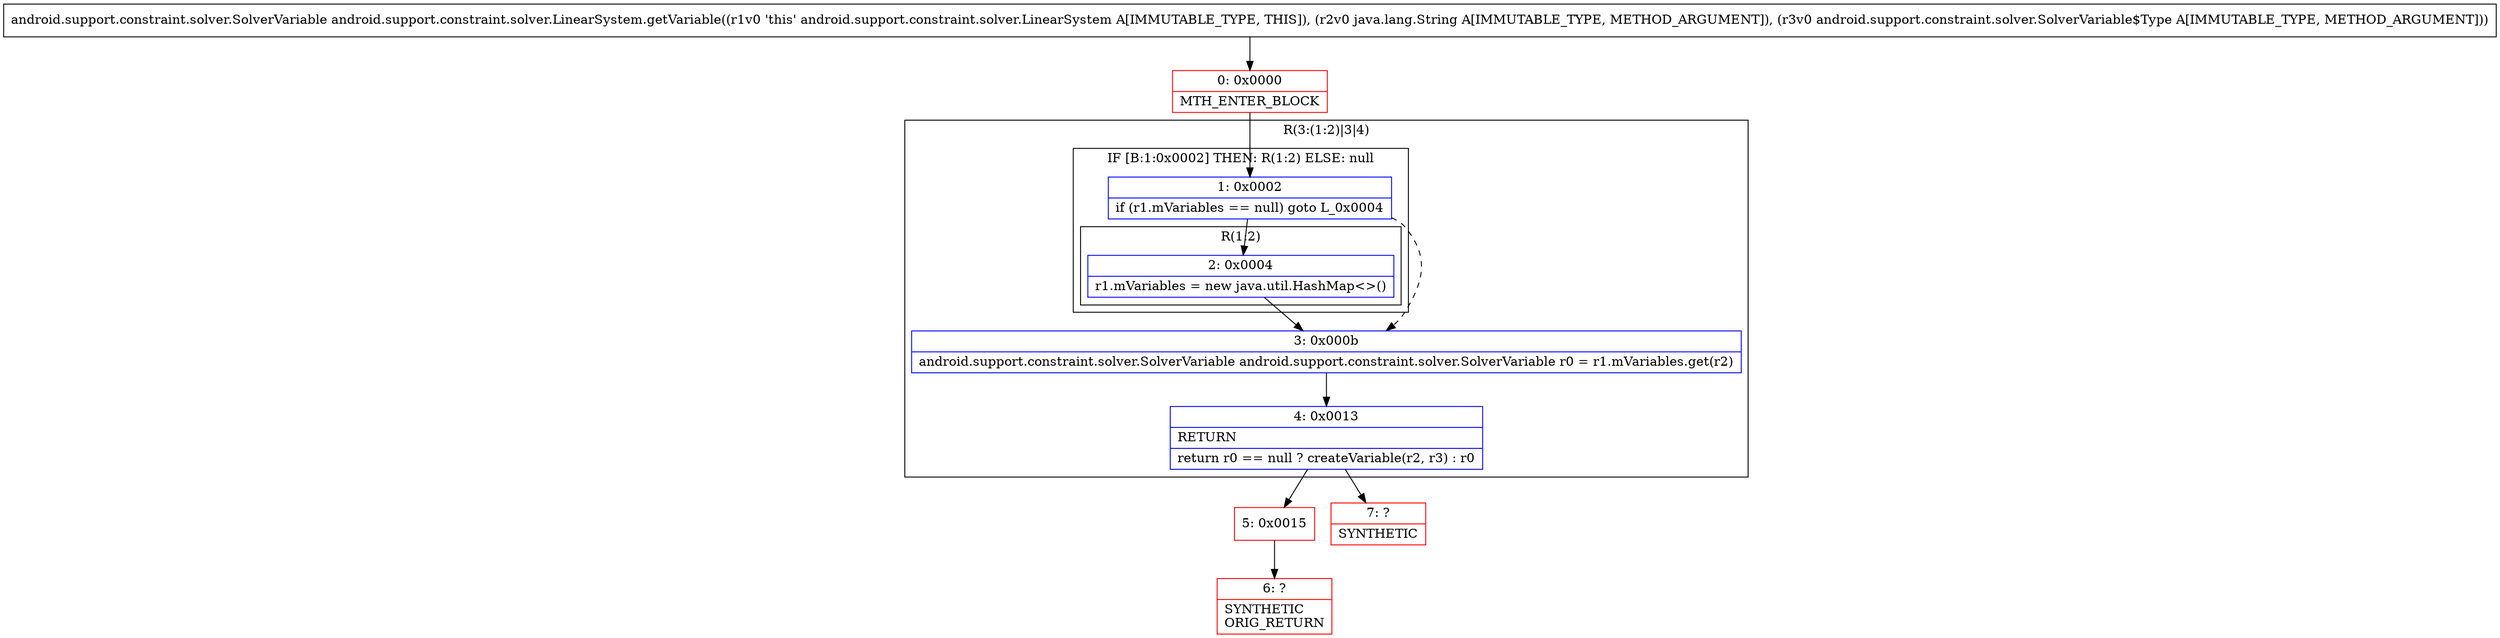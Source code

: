digraph "CFG forandroid.support.constraint.solver.LinearSystem.getVariable(Ljava\/lang\/String;Landroid\/support\/constraint\/solver\/SolverVariable$Type;)Landroid\/support\/constraint\/solver\/SolverVariable;" {
subgraph cluster_Region_503970469 {
label = "R(3:(1:2)|3|4)";
node [shape=record,color=blue];
subgraph cluster_IfRegion_2078803858 {
label = "IF [B:1:0x0002] THEN: R(1:2) ELSE: null";
node [shape=record,color=blue];
Node_1 [shape=record,label="{1\:\ 0x0002|if (r1.mVariables == null) goto L_0x0004\l}"];
subgraph cluster_Region_317536684 {
label = "R(1:2)";
node [shape=record,color=blue];
Node_2 [shape=record,label="{2\:\ 0x0004|r1.mVariables = new java.util.HashMap\<\>()\l}"];
}
}
Node_3 [shape=record,label="{3\:\ 0x000b|android.support.constraint.solver.SolverVariable android.support.constraint.solver.SolverVariable r0 = r1.mVariables.get(r2)\l}"];
Node_4 [shape=record,label="{4\:\ 0x0013|RETURN\l|return r0 == null ? createVariable(r2, r3) : r0\l}"];
}
Node_0 [shape=record,color=red,label="{0\:\ 0x0000|MTH_ENTER_BLOCK\l}"];
Node_5 [shape=record,color=red,label="{5\:\ 0x0015}"];
Node_6 [shape=record,color=red,label="{6\:\ ?|SYNTHETIC\lORIG_RETURN\l}"];
Node_7 [shape=record,color=red,label="{7\:\ ?|SYNTHETIC\l}"];
MethodNode[shape=record,label="{android.support.constraint.solver.SolverVariable android.support.constraint.solver.LinearSystem.getVariable((r1v0 'this' android.support.constraint.solver.LinearSystem A[IMMUTABLE_TYPE, THIS]), (r2v0 java.lang.String A[IMMUTABLE_TYPE, METHOD_ARGUMENT]), (r3v0 android.support.constraint.solver.SolverVariable$Type A[IMMUTABLE_TYPE, METHOD_ARGUMENT])) }"];
MethodNode -> Node_0;
Node_1 -> Node_2;
Node_1 -> Node_3[style=dashed];
Node_2 -> Node_3;
Node_3 -> Node_4;
Node_4 -> Node_5;
Node_4 -> Node_7;
Node_0 -> Node_1;
Node_5 -> Node_6;
}

